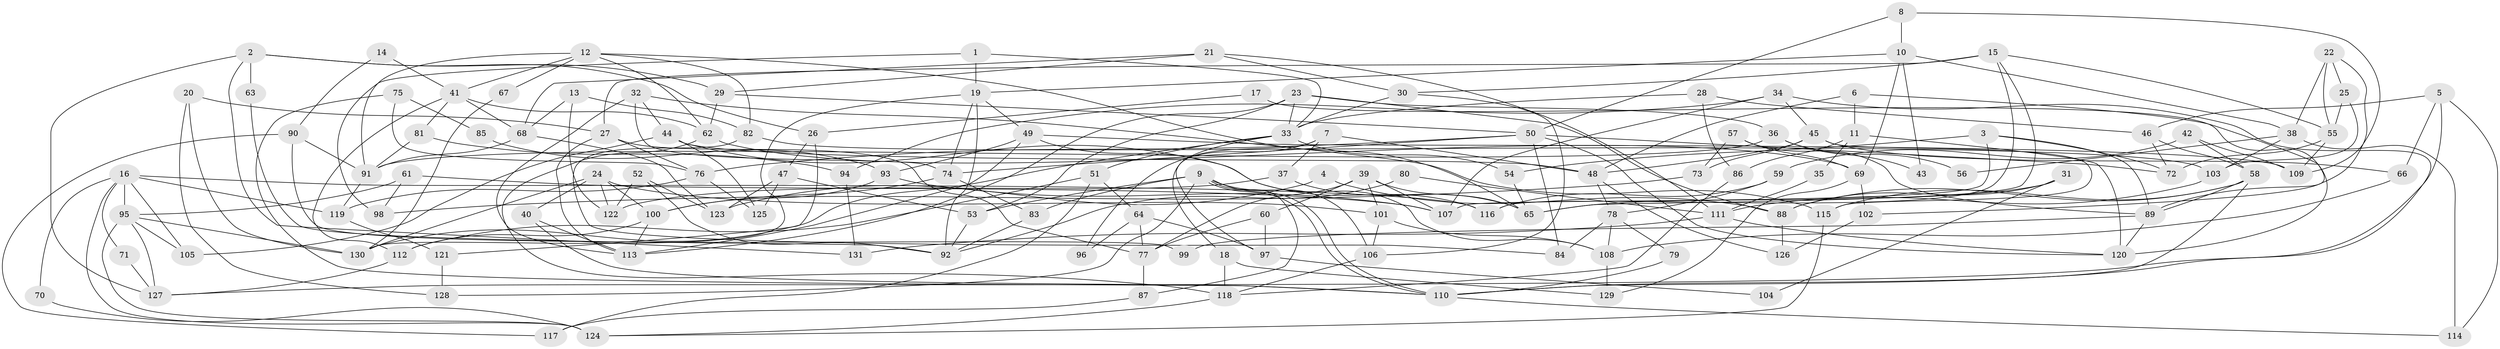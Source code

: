 // Generated by graph-tools (version 1.1) at 2025/26/03/09/25 03:26:10]
// undirected, 131 vertices, 262 edges
graph export_dot {
graph [start="1"]
  node [color=gray90,style=filled];
  1;
  2;
  3;
  4;
  5;
  6;
  7;
  8;
  9;
  10;
  11;
  12;
  13;
  14;
  15;
  16;
  17;
  18;
  19;
  20;
  21;
  22;
  23;
  24;
  25;
  26;
  27;
  28;
  29;
  30;
  31;
  32;
  33;
  34;
  35;
  36;
  37;
  38;
  39;
  40;
  41;
  42;
  43;
  44;
  45;
  46;
  47;
  48;
  49;
  50;
  51;
  52;
  53;
  54;
  55;
  56;
  57;
  58;
  59;
  60;
  61;
  62;
  63;
  64;
  65;
  66;
  67;
  68;
  69;
  70;
  71;
  72;
  73;
  74;
  75;
  76;
  77;
  78;
  79;
  80;
  81;
  82;
  83;
  84;
  85;
  86;
  87;
  88;
  89;
  90;
  91;
  92;
  93;
  94;
  95;
  96;
  97;
  98;
  99;
  100;
  101;
  102;
  103;
  104;
  105;
  106;
  107;
  108;
  109;
  110;
  111;
  112;
  113;
  114;
  115;
  116;
  117;
  118;
  119;
  120;
  121;
  122;
  123;
  124;
  125;
  126;
  127;
  128;
  129;
  130;
  131;
  1 -- 33;
  1 -- 98;
  1 -- 19;
  2 -- 29;
  2 -- 127;
  2 -- 26;
  2 -- 63;
  2 -- 131;
  3 -- 89;
  3 -- 72;
  3 -- 54;
  3 -- 107;
  4 -- 123;
  4 -- 88;
  5 -- 127;
  5 -- 46;
  5 -- 66;
  5 -- 114;
  6 -- 48;
  6 -- 89;
  6 -- 11;
  7 -- 18;
  7 -- 37;
  7 -- 48;
  7 -- 96;
  8 -- 109;
  8 -- 10;
  8 -- 50;
  9 -- 110;
  9 -- 110;
  9 -- 53;
  9 -- 83;
  9 -- 87;
  9 -- 106;
  9 -- 128;
  10 -- 38;
  10 -- 19;
  10 -- 43;
  10 -- 69;
  11 -- 120;
  11 -- 35;
  11 -- 86;
  12 -- 41;
  12 -- 91;
  12 -- 62;
  12 -- 65;
  12 -- 67;
  12 -- 82;
  13 -- 82;
  13 -- 68;
  13 -- 122;
  14 -- 41;
  14 -- 90;
  15 -- 65;
  15 -- 27;
  15 -- 30;
  15 -- 55;
  15 -- 116;
  16 -- 116;
  16 -- 124;
  16 -- 70;
  16 -- 71;
  16 -- 95;
  16 -- 105;
  16 -- 119;
  17 -- 26;
  17 -- 120;
  18 -- 118;
  18 -- 129;
  19 -- 74;
  19 -- 49;
  19 -- 92;
  19 -- 130;
  20 -- 27;
  20 -- 130;
  20 -- 128;
  21 -- 111;
  21 -- 30;
  21 -- 29;
  21 -- 68;
  22 -- 25;
  22 -- 102;
  22 -- 38;
  22 -- 55;
  23 -- 113;
  23 -- 33;
  23 -- 36;
  23 -- 53;
  23 -- 88;
  24 -- 122;
  24 -- 130;
  24 -- 40;
  24 -- 100;
  24 -- 101;
  25 -- 103;
  25 -- 55;
  26 -- 121;
  26 -- 47;
  27 -- 113;
  27 -- 76;
  27 -- 77;
  28 -- 33;
  28 -- 86;
  28 -- 46;
  29 -- 50;
  29 -- 62;
  30 -- 106;
  30 -- 33;
  31 -- 88;
  31 -- 65;
  31 -- 104;
  32 -- 113;
  32 -- 115;
  32 -- 44;
  32 -- 74;
  33 -- 54;
  33 -- 51;
  33 -- 97;
  33 -- 130;
  34 -- 110;
  34 -- 45;
  34 -- 94;
  34 -- 107;
  35 -- 111;
  36 -- 91;
  36 -- 43;
  36 -- 56;
  37 -- 122;
  37 -- 65;
  38 -- 114;
  38 -- 56;
  38 -- 103;
  39 -- 107;
  39 -- 101;
  39 -- 60;
  39 -- 65;
  39 -- 77;
  40 -- 113;
  40 -- 110;
  41 -- 112;
  41 -- 62;
  41 -- 68;
  41 -- 81;
  42 -- 58;
  42 -- 109;
  42 -- 59;
  44 -- 105;
  44 -- 48;
  44 -- 116;
  44 -- 125;
  45 -- 115;
  45 -- 48;
  45 -- 66;
  45 -- 73;
  46 -- 72;
  46 -- 58;
  47 -- 53;
  47 -- 123;
  47 -- 125;
  48 -- 78;
  48 -- 126;
  49 -- 108;
  49 -- 93;
  49 -- 109;
  49 -- 113;
  50 -- 74;
  50 -- 72;
  50 -- 76;
  50 -- 84;
  50 -- 120;
  51 -- 64;
  51 -- 112;
  51 -- 117;
  52 -- 123;
  52 -- 92;
  52 -- 122;
  53 -- 92;
  54 -- 65;
  55 -- 72;
  55 -- 109;
  57 -- 69;
  57 -- 89;
  57 -- 73;
  58 -- 110;
  58 -- 88;
  58 -- 89;
  58 -- 115;
  59 -- 116;
  59 -- 78;
  60 -- 77;
  60 -- 97;
  61 -- 107;
  61 -- 95;
  61 -- 98;
  62 -- 69;
  62 -- 118;
  63 -- 92;
  64 -- 97;
  64 -- 77;
  64 -- 96;
  66 -- 108;
  67 -- 130;
  68 -- 91;
  68 -- 123;
  69 -- 102;
  69 -- 129;
  70 -- 124;
  71 -- 127;
  73 -- 98;
  74 -- 100;
  74 -- 83;
  75 -- 76;
  75 -- 110;
  75 -- 85;
  76 -- 125;
  76 -- 119;
  77 -- 87;
  78 -- 79;
  78 -- 84;
  78 -- 108;
  79 -- 110;
  80 -- 92;
  80 -- 111;
  81 -- 91;
  81 -- 94;
  82 -- 84;
  82 -- 103;
  83 -- 92;
  85 -- 93;
  86 -- 118;
  87 -- 117;
  88 -- 126;
  89 -- 120;
  89 -- 99;
  90 -- 91;
  90 -- 117;
  90 -- 99;
  91 -- 119;
  93 -- 107;
  93 -- 100;
  94 -- 131;
  95 -- 130;
  95 -- 105;
  95 -- 124;
  95 -- 127;
  97 -- 104;
  100 -- 112;
  100 -- 113;
  101 -- 108;
  101 -- 106;
  102 -- 126;
  103 -- 111;
  106 -- 118;
  108 -- 129;
  110 -- 114;
  111 -- 131;
  111 -- 120;
  112 -- 127;
  115 -- 124;
  118 -- 124;
  119 -- 121;
  121 -- 128;
}
